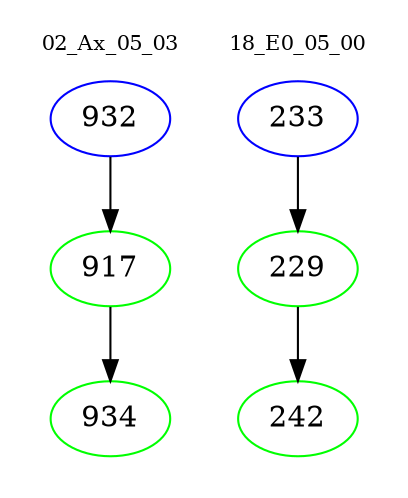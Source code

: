 digraph{
subgraph cluster_0 {
color = white
label = "02_Ax_05_03";
fontsize=10;
T0_932 [label="932", color="blue"]
T0_932 -> T0_917 [color="black"]
T0_917 [label="917", color="green"]
T0_917 -> T0_934 [color="black"]
T0_934 [label="934", color="green"]
}
subgraph cluster_1 {
color = white
label = "18_E0_05_00";
fontsize=10;
T1_233 [label="233", color="blue"]
T1_233 -> T1_229 [color="black"]
T1_229 [label="229", color="green"]
T1_229 -> T1_242 [color="black"]
T1_242 [label="242", color="green"]
}
}
